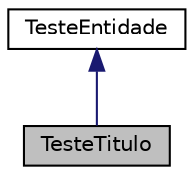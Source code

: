 digraph "TesteTitulo"
{
 // LATEX_PDF_SIZE
  edge [fontname="Helvetica",fontsize="10",labelfontname="Helvetica",labelfontsize="10"];
  node [fontname="Helvetica",fontsize="10",shape=record];
  Node1 [label="TesteTitulo",height=0.2,width=0.4,color="black", fillcolor="grey75", style="filled", fontcolor="black",tooltip="Classe para testar a entidade Titulo."];
  Node2 -> Node1 [dir="back",color="midnightblue",fontsize="10",style="solid",fontname="Helvetica"];
  Node2 [label="TesteEntidade",height=0.2,width=0.4,color="black", fillcolor="white", style="filled",URL="$classTesteEntidade.html",tooltip="Classe abstrata que representa um teste de entidade generico."];
}
